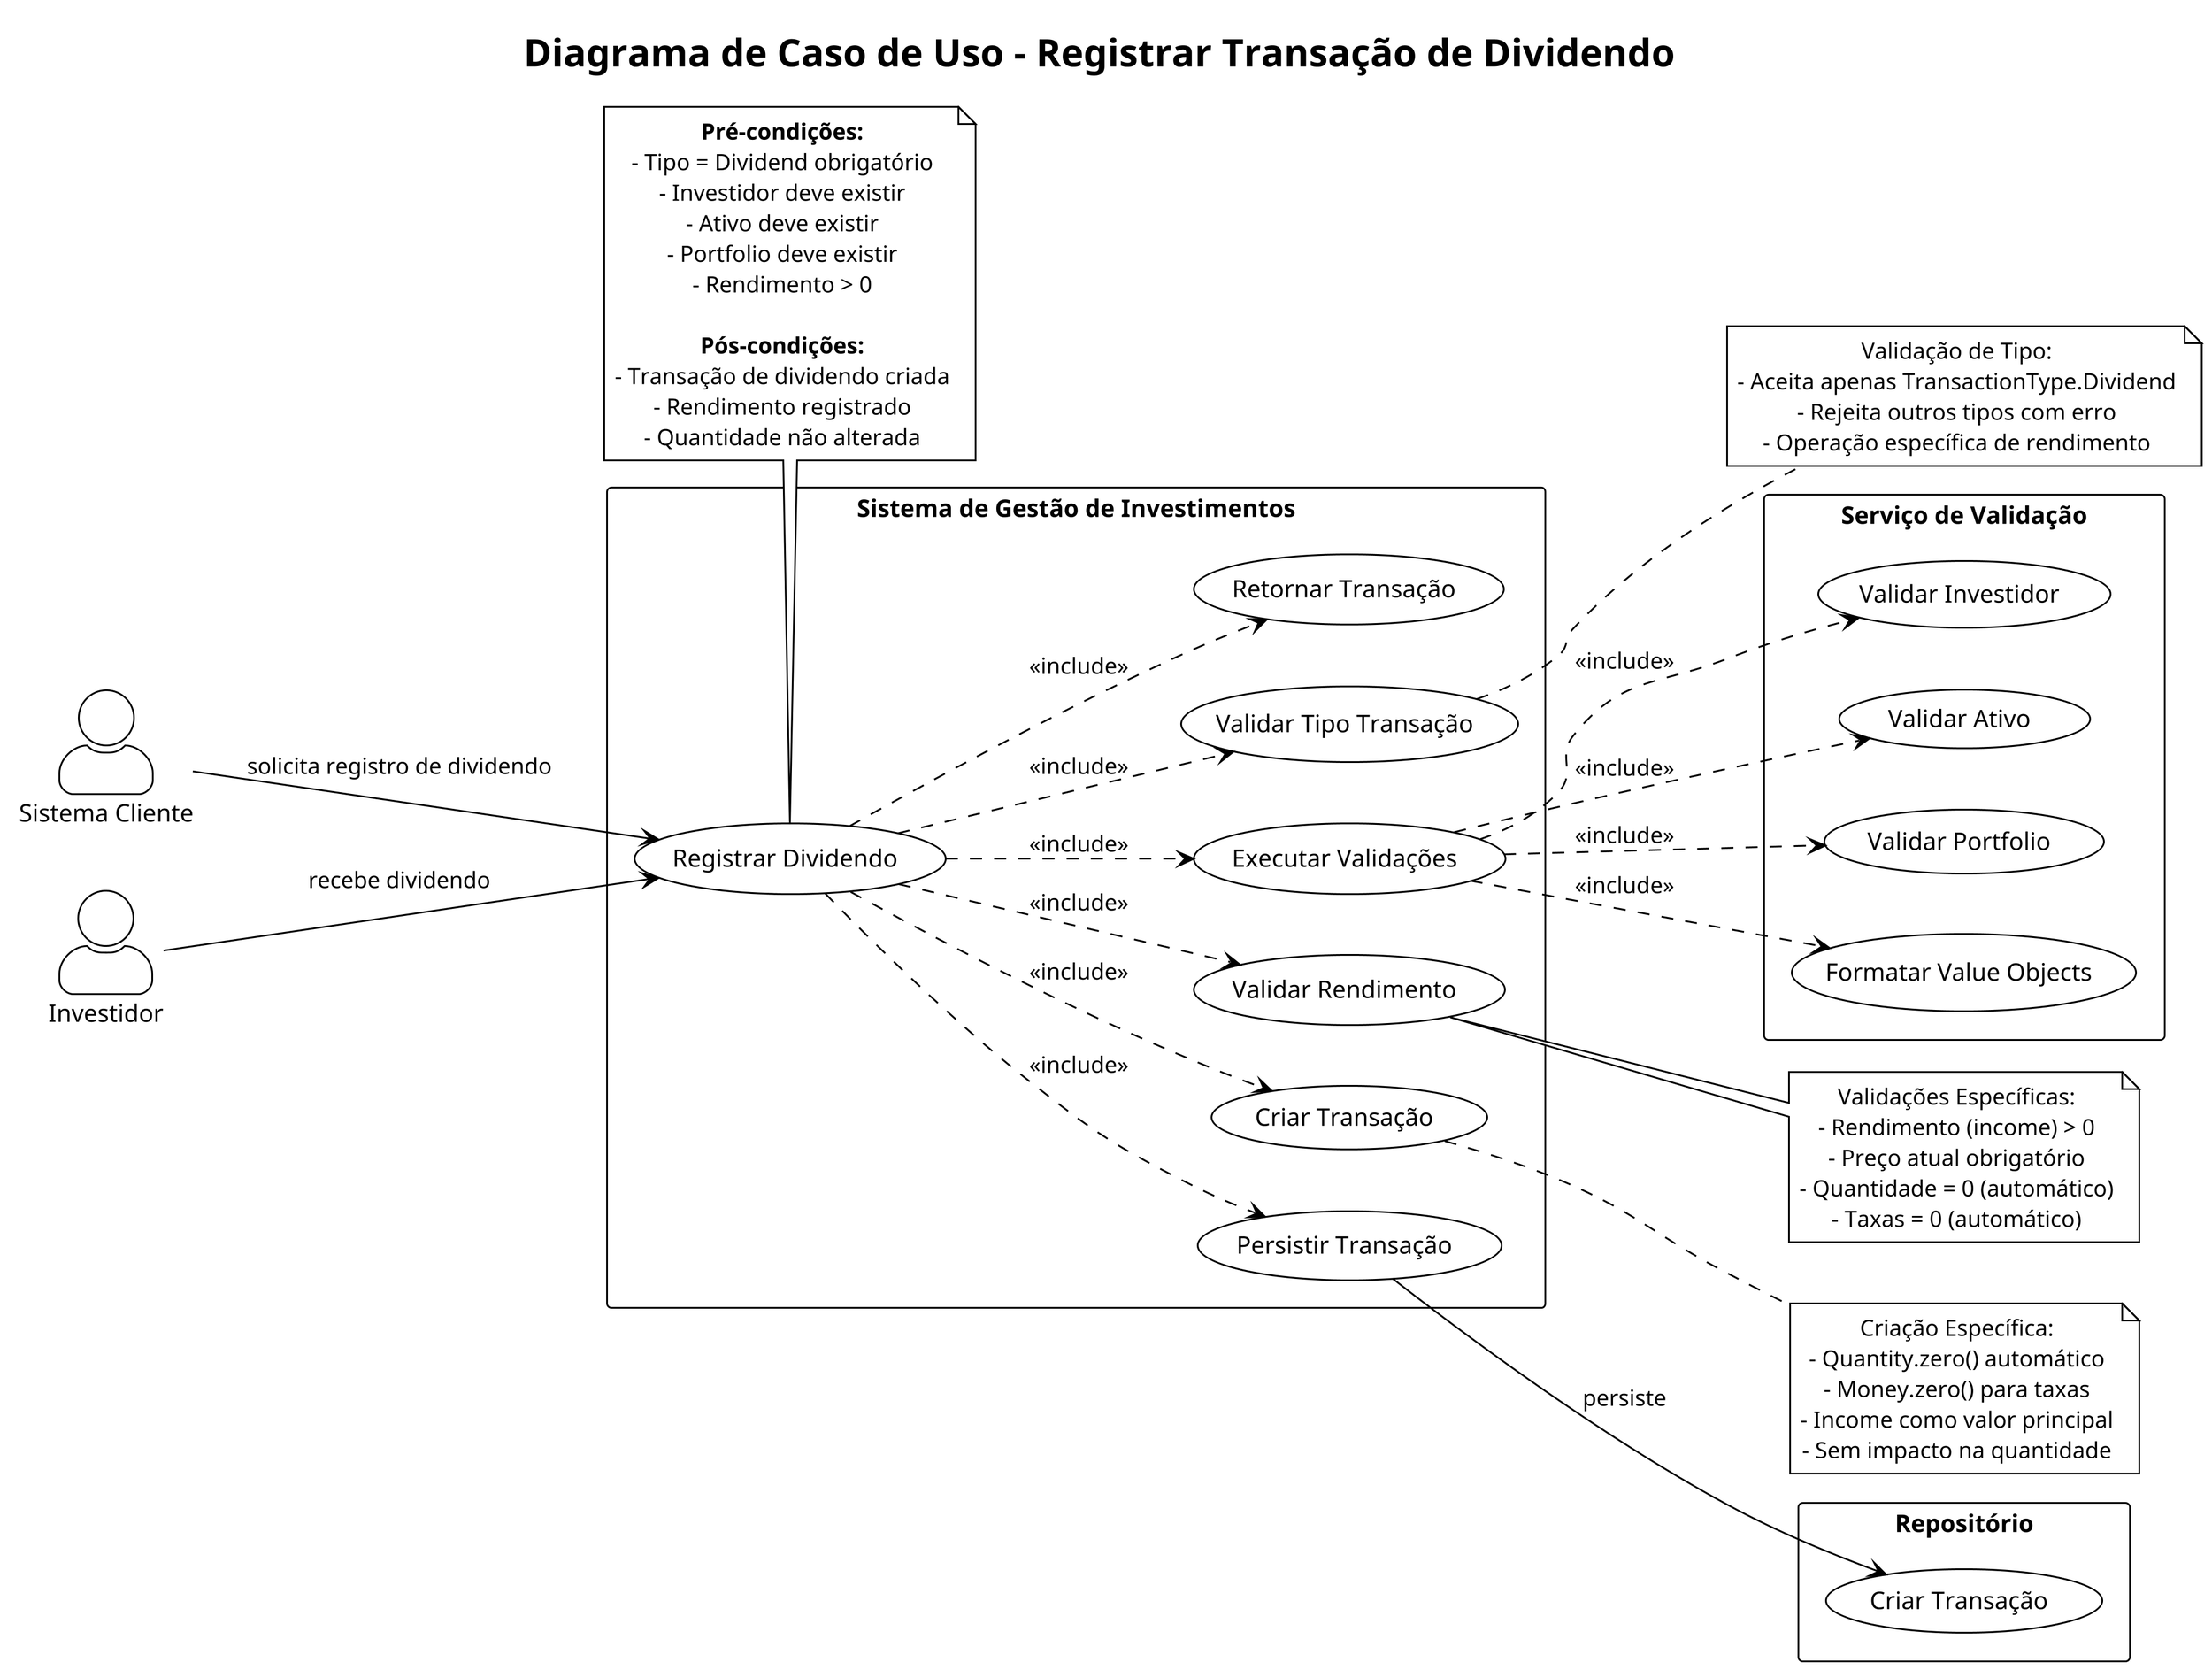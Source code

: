 @startuml Caso de Uso - Registrar Transação de Dividendo
!theme plain
skinparam dpi 300
skinparam actorStyle awesome
skinparam packageStyle rectangle
skinparam backgroundColor white
skinparam defaultTextAlignment center
left to right direction

title Diagrama de Caso de Uso - Registrar Transação de Dividendo

actor "Sistema Cliente" as Client
actor "Investidor" as Investor

package "Sistema de Gestão de Investimentos" {
    usecase "Registrar Dividendo" as UC1
    usecase "Validar Tipo Transação" as UC2
    usecase "Executar Validações" as UC3
    usecase "Validar Rendimento" as UC4
    usecase "Criar Transação" as UC5
    usecase "Persistir Transação" as UC6
    usecase "Retornar Transação" as UC7
}

package "Serviço de Validação" {
    usecase "Validar Investidor" as SV1
    usecase "Validar Ativo" as SV2
    usecase "Validar Portfolio" as SV3
    usecase "Formatar Value Objects" as SV4
}

package "Repositório" {
    usecase "Criar Transação" as R1
}

Client --> UC1 : solicita registro de dividendo
Investor --> UC1 : recebe dividendo

UC1 ..> UC2 : <<include>>
UC1 ..> UC3 : <<include>>
UC1 ..> UC4 : <<include>>
UC1 ..> UC5 : <<include>>
UC1 ..> UC6 : <<include>>
UC1 ..> UC7 : <<include>>

UC3 ..> SV1 : <<include>>
UC3 ..> SV2 : <<include>>
UC3 ..> SV3 : <<include>>
UC3 ..> SV4 : <<include>>

UC6 --> R1 : persiste

note right of UC2
  Validação de Tipo:
  - Aceita apenas TransactionType.Dividend
  - Rejeita outros tipos com erro
  - Operação específica de rendimento
end note

note right of UC4
  Validações Específicas:
  - Rendimento (income) > 0
  - Preço atual obrigatório
  - Quantidade = 0 (automático)
  - Taxas = 0 (automático)
end note

note right of UC5
  Criação Específica:
  - Quantity.zero() automático
  - Money.zero() para taxas
  - Income como valor principal
  - Sem impacto na quantidade
end note

note bottom of UC1
  **Pré-condições:**
  - Tipo = Dividend obrigatório
  - Investidor deve existir
  - Ativo deve existir
  - Portfolio deve existir
  - Rendimento > 0
  
  **Pós-condições:**
  - Transação de dividendo criada
  - Rendimento registrado
  - Quantidade não alterada
end note

@enduml